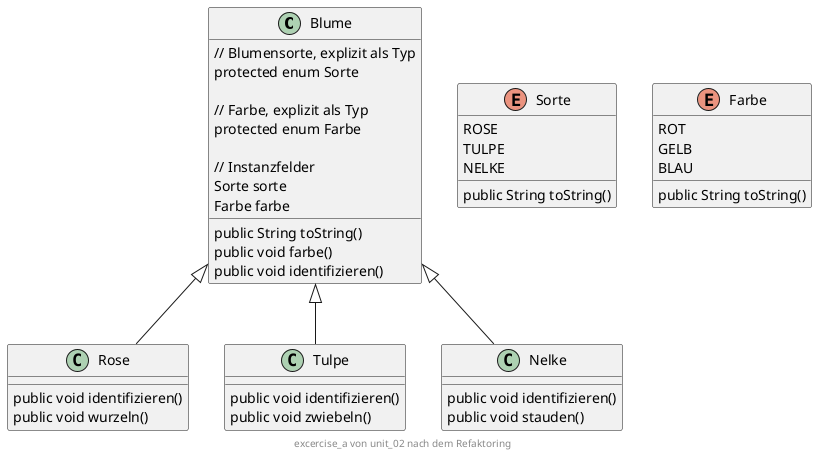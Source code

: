 @startuml

abstract class Blume


Blume <|-- Rose
Blume <|-- Tulpe
Blume <|-- Nelke

class Blume {
// Blumensorte, explizit als Typ
protected enum Sorte

// Farbe, explizit als Typ
protected enum Farbe

// Instanzfelder
Sorte sorte
Farbe farbe
public String toString()
public void farbe()
public void identifizieren()
}


enum Sorte {
ROSE
TULPE
NELKE
public String toString()
}

enum Farbe {
ROT
GELB
BLAU
public String toString()
}

class Rose {
public void identifizieren()
public void wurzeln()
}

class Tulpe {
public void identifizieren()
public void zwiebeln()
}

class Nelke {
public void identifizieren()
public void stauden()
}

center footer excercise_a von unit_02 nach dem Refaktoring
@enduml
